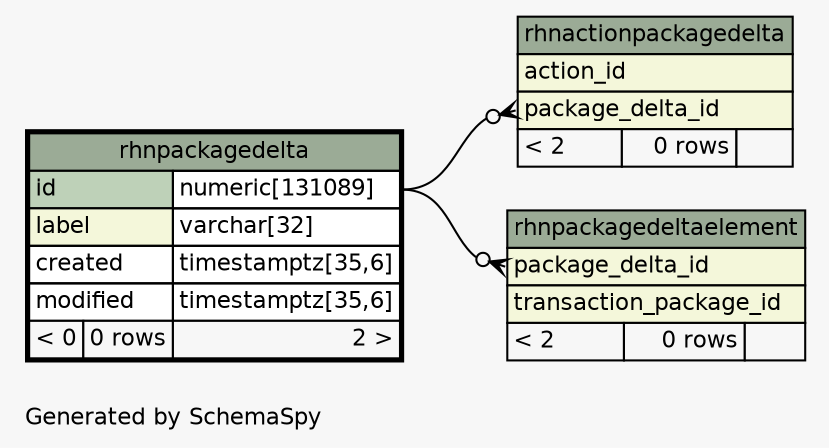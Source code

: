 // dot 2.26.0 on Linux 2.6.32-504.el6.x86_64
// SchemaSpy rev 590
digraph "oneDegreeRelationshipsDiagram" {
  graph [
    rankdir="RL"
    bgcolor="#f7f7f7"
    label="\nGenerated by SchemaSpy"
    labeljust="l"
    nodesep="0.18"
    ranksep="0.46"
    fontname="Helvetica"
    fontsize="11"
  ];
  node [
    fontname="Helvetica"
    fontsize="11"
    shape="plaintext"
  ];
  edge [
    arrowsize="0.8"
  ];
  "rhnactionpackagedelta":"package_delta_id":w -> "rhnpackagedelta":"id.type":e [arrowhead=none dir=back arrowtail=crowodot];
  "rhnpackagedeltaelement":"package_delta_id":w -> "rhnpackagedelta":"id.type":e [arrowhead=none dir=back arrowtail=crowodot];
  "rhnactionpackagedelta" [
    label=<
    <TABLE BORDER="0" CELLBORDER="1" CELLSPACING="0" BGCOLOR="#ffffff">
      <TR><TD COLSPAN="3" BGCOLOR="#9bab96" ALIGN="CENTER">rhnactionpackagedelta</TD></TR>
      <TR><TD PORT="action_id" COLSPAN="3" BGCOLOR="#f4f7da" ALIGN="LEFT">action_id</TD></TR>
      <TR><TD PORT="package_delta_id" COLSPAN="3" BGCOLOR="#f4f7da" ALIGN="LEFT">package_delta_id</TD></TR>
      <TR><TD ALIGN="LEFT" BGCOLOR="#f7f7f7">&lt; 2</TD><TD ALIGN="RIGHT" BGCOLOR="#f7f7f7">0 rows</TD><TD ALIGN="RIGHT" BGCOLOR="#f7f7f7">  </TD></TR>
    </TABLE>>
    URL="rhnactionpackagedelta.html"
    tooltip="rhnactionpackagedelta"
  ];
  "rhnpackagedelta" [
    label=<
    <TABLE BORDER="2" CELLBORDER="1" CELLSPACING="0" BGCOLOR="#ffffff">
      <TR><TD COLSPAN="3" BGCOLOR="#9bab96" ALIGN="CENTER">rhnpackagedelta</TD></TR>
      <TR><TD PORT="id" COLSPAN="2" BGCOLOR="#bed1b8" ALIGN="LEFT">id</TD><TD PORT="id.type" ALIGN="LEFT">numeric[131089]</TD></TR>
      <TR><TD PORT="label" COLSPAN="2" BGCOLOR="#f4f7da" ALIGN="LEFT">label</TD><TD PORT="label.type" ALIGN="LEFT">varchar[32]</TD></TR>
      <TR><TD PORT="created" COLSPAN="2" ALIGN="LEFT">created</TD><TD PORT="created.type" ALIGN="LEFT">timestamptz[35,6]</TD></TR>
      <TR><TD PORT="modified" COLSPAN="2" ALIGN="LEFT">modified</TD><TD PORT="modified.type" ALIGN="LEFT">timestamptz[35,6]</TD></TR>
      <TR><TD ALIGN="LEFT" BGCOLOR="#f7f7f7">&lt; 0</TD><TD ALIGN="RIGHT" BGCOLOR="#f7f7f7">0 rows</TD><TD ALIGN="RIGHT" BGCOLOR="#f7f7f7">2 &gt;</TD></TR>
    </TABLE>>
    URL="rhnpackagedelta.html"
    tooltip="rhnpackagedelta"
  ];
  "rhnpackagedeltaelement" [
    label=<
    <TABLE BORDER="0" CELLBORDER="1" CELLSPACING="0" BGCOLOR="#ffffff">
      <TR><TD COLSPAN="3" BGCOLOR="#9bab96" ALIGN="CENTER">rhnpackagedeltaelement</TD></TR>
      <TR><TD PORT="package_delta_id" COLSPAN="3" BGCOLOR="#f4f7da" ALIGN="LEFT">package_delta_id</TD></TR>
      <TR><TD PORT="transaction_package_id" COLSPAN="3" BGCOLOR="#f4f7da" ALIGN="LEFT">transaction_package_id</TD></TR>
      <TR><TD ALIGN="LEFT" BGCOLOR="#f7f7f7">&lt; 2</TD><TD ALIGN="RIGHT" BGCOLOR="#f7f7f7">0 rows</TD><TD ALIGN="RIGHT" BGCOLOR="#f7f7f7">  </TD></TR>
    </TABLE>>
    URL="rhnpackagedeltaelement.html"
    tooltip="rhnpackagedeltaelement"
  ];
}
